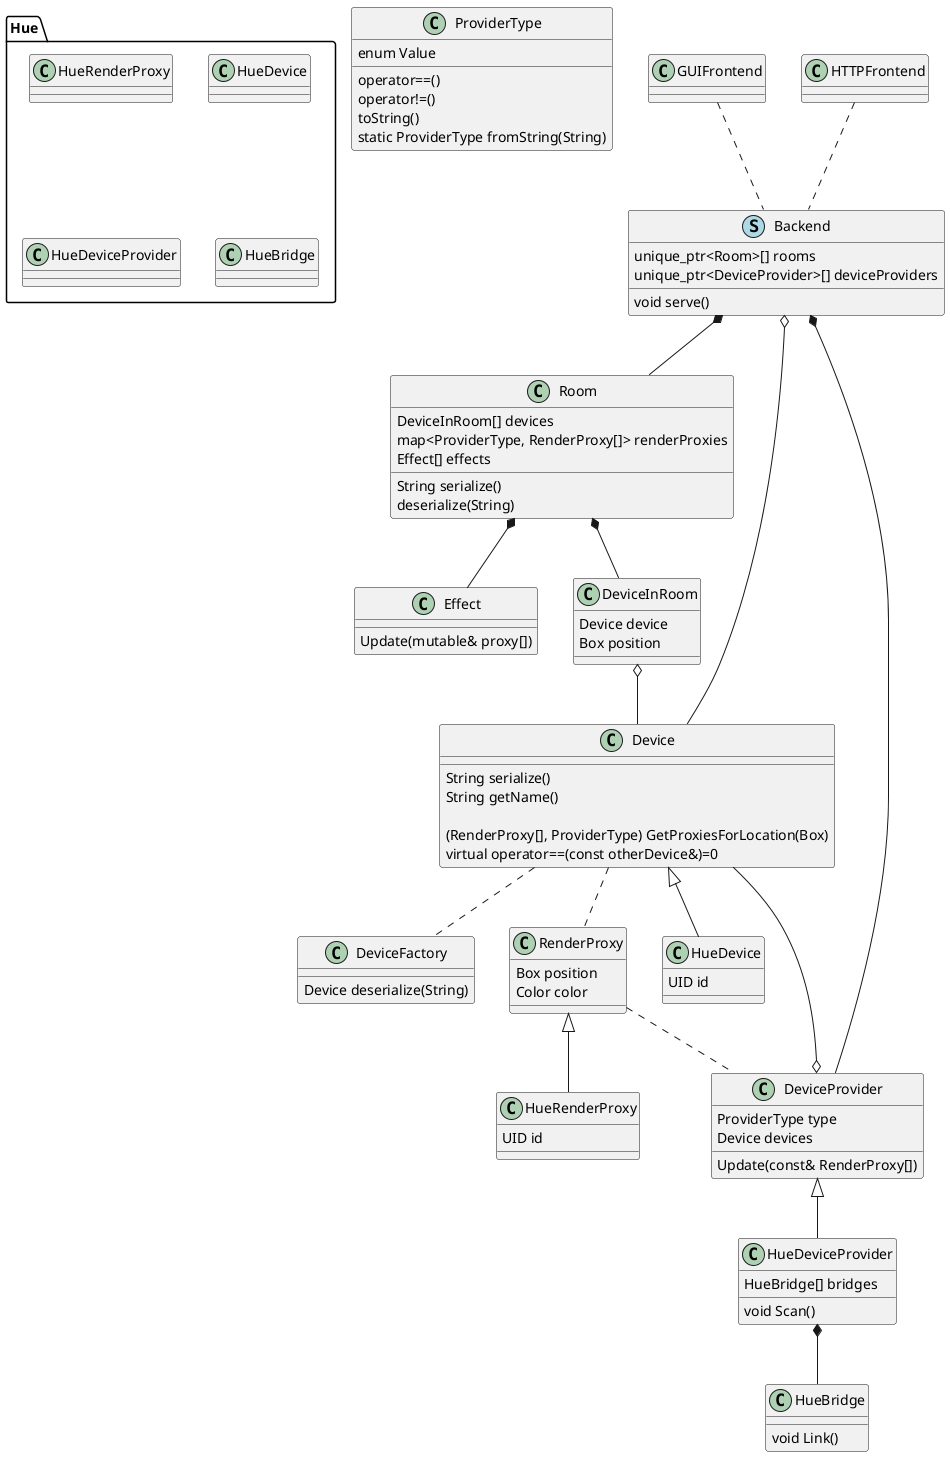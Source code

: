 @startuml
class ProviderType {
  enum Value

  operator==()
  operator!=()
  toString()
  static ProviderType fromString(String)
}

class Backend << (S, lightblue) >> {
  void serve()

  unique_ptr<Room>[] rooms
  unique_ptr<DeviceProvider>[] deviceProviders
}

class Effect {
  Update(mutable& proxy[])
}

class GUIFrontend {

}

class HTTPFrontend {

}

class Room {
  DeviceInRoom[] devices
  map<ProviderType, RenderProxy[]> renderProxies
  Effect[] effects

  String serialize()
  deserialize(String)
}

class DeviceInRoom {
  Device device
  Box position
}

class Device {
  String serialize()
  String getName()

  (RenderProxy[], ProviderType) GetProxiesForLocation(Box)
  virtual operator==(const otherDevice&)=0
}

class DeviceFactory {
  Device deserialize(String)
}

class RenderProxy {
  Box position
  Color color
}

class DeviceProvider {
  ProviderType type
  Device devices

  Update(const& RenderProxy[])
}

Backend o-- Device
Backend *-- Room
Backend *-- DeviceProvider

Device .. RenderProxy

Device .. DeviceFactory

DeviceInRoom o-- Device
DeviceProvider o-- Device
Room *-- DeviceInRoom
Room *-- Effect

GUIFrontend .. Backend
HTTPFrontend .. Backend

RenderProxy .. DeviceProvider

' ==== Hue ====

package Hue {
  class HueRenderProxy
  class HueDevice
  class HueDeviceProvider
  class HueBridge
}

class HueDevice {
  UID id
}

class HueRenderProxy {
  UID id
}

class HueDeviceProvider {
  HueBridge[] bridges

  void Scan()
}

class HueBridge {
  void Link()
}

HueDeviceProvider *-- HueBridge

RenderProxy <|-- HueRenderProxy
Device <|-- HueDevice
DeviceProvider <|-- HueDeviceProvider

@enduml
